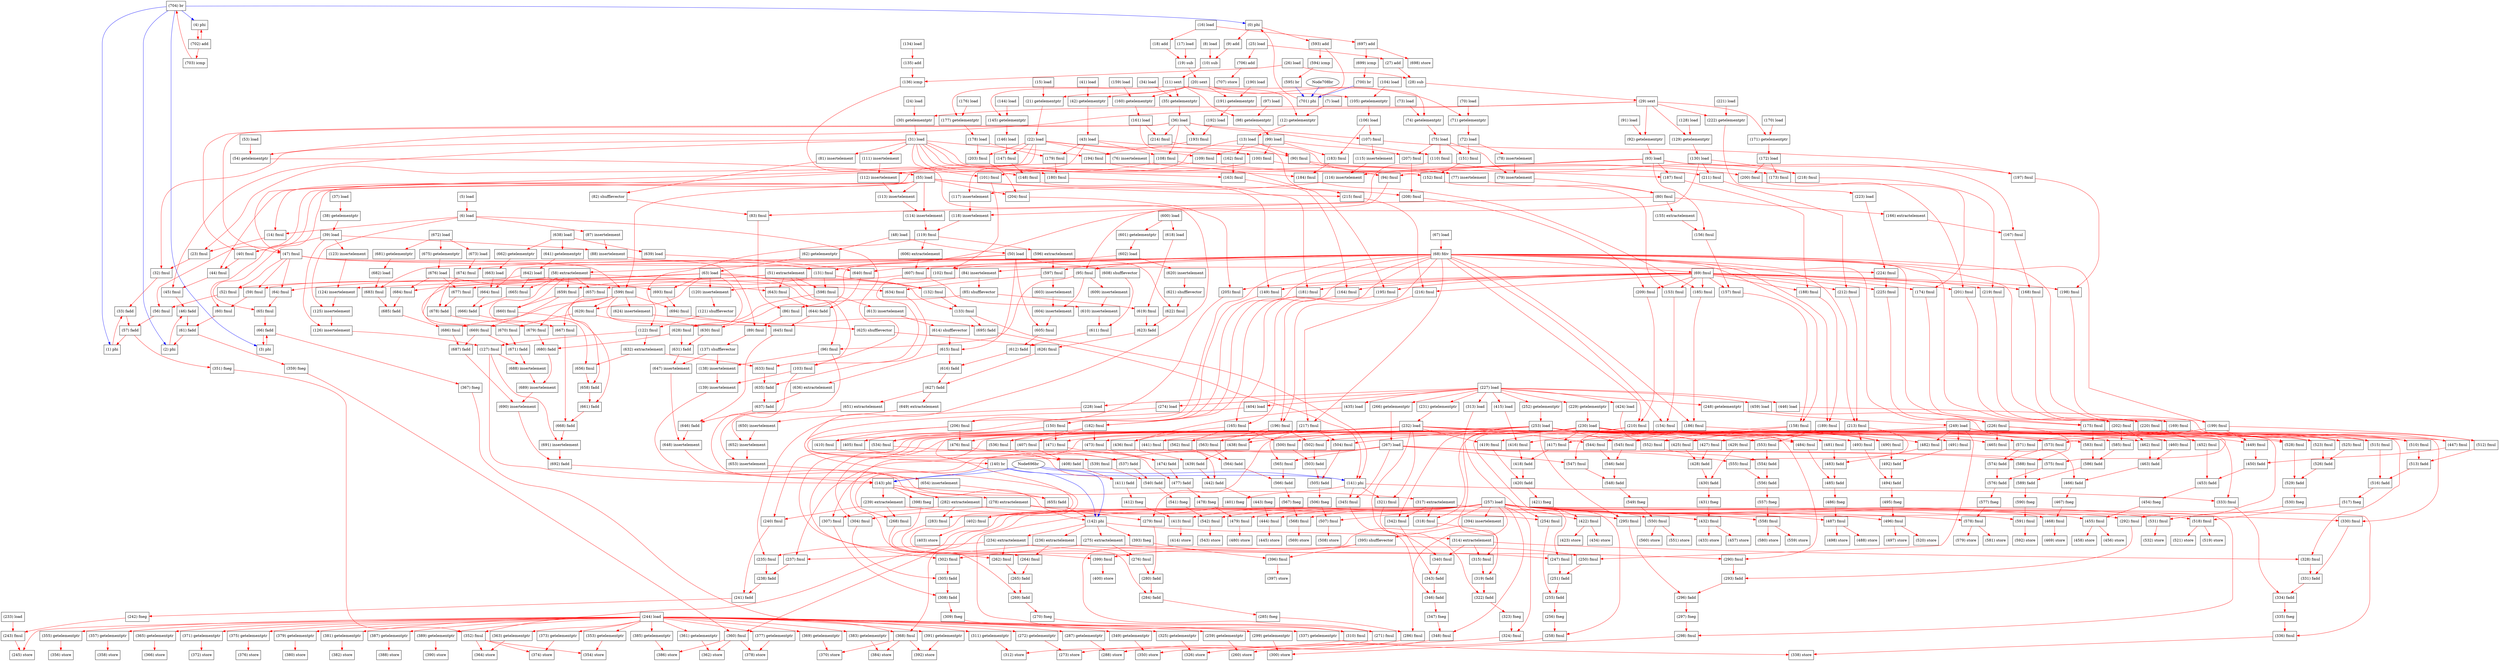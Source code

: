 digraph "DFG for'kernel' function" {
	Node0phi[shape=record, label="(0) phi"];
	Node1phi[shape=record, label="(1) phi"];
	Node2phi[shape=record, label="(2) phi"];
	Node3phi[shape=record, label="(3) phi"];
	Node4phi[shape=record, label="(4) phi"];
	Node5load[shape=record, label="(5) load"];
	Node6load[shape=record, label="(6) load"];
	Node7load[shape=record, label="(7) load"];
	Node8load[shape=record, label="(8) load"];
	Node9add[shape=record, label="(9) add"];
	Node10sub[shape=record, label="(10) sub"];
	Node11sext[shape=record, label="(11) sext"];
	Node12getelementptr[shape=record, label="(12) getelementptr"];
	Node13load[shape=record, label="(13) load"];
	Node14fmul[shape=record, label="(14) fmul"];
	Node15load[shape=record, label="(15) load"];
	Node16load[shape=record, label="(16) load"];
	Node17load[shape=record, label="(17) load"];
	Node18add[shape=record, label="(18) add"];
	Node19sub[shape=record, label="(19) sub"];
	Node20sext[shape=record, label="(20) sext"];
	Node21getelementptr[shape=record, label="(21) getelementptr"];
	Node22load[shape=record, label="(22) load"];
	Node23fmul[shape=record, label="(23) fmul"];
	Node24load[shape=record, label="(24) load"];
	Node25load[shape=record, label="(25) load"];
	Node26load[shape=record, label="(26) load"];
	Node27add[shape=record, label="(27) add"];
	Node28sub[shape=record, label="(28) sub"];
	Node29sext[shape=record, label="(29) sext"];
	Node30getelementptr[shape=record, label="(30) getelementptr"];
	Node31load[shape=record, label="(31) load"];
	Node32fmul[shape=record, label="(32) fmul"];
	Node33fadd[shape=record, label="(33) fadd"];
	Node34load[shape=record, label="(34) load"];
	Node35getelementptr[shape=record, label="(35) getelementptr"];
	Node36load[shape=record, label="(36) load"];
	Node37load[shape=record, label="(37) load"];
	Node38getelementptr[shape=record, label="(38) getelementptr"];
	Node39load[shape=record, label="(39) load"];
	Node40fmul[shape=record, label="(40) fmul"];
	Node41load[shape=record, label="(41) load"];
	Node42getelementptr[shape=record, label="(42) getelementptr"];
	Node43load[shape=record, label="(43) load"];
	Node44fmul[shape=record, label="(44) fmul"];
	Node45fmul[shape=record, label="(45) fmul"];
	Node46fadd[shape=record, label="(46) fadd"];
	Node47fmul[shape=record, label="(47) fmul"];
	Node48load[shape=record, label="(48) load"];
	Node50load[shape=record, label="(50) load"];
	Node51extractelement[shape=record, label="(51) extractelement"];
	Node52fmul[shape=record, label="(52) fmul"];
	Node53load[shape=record, label="(53) load"];
	Node54getelementptr[shape=record, label="(54) getelementptr"];
	Node55load[shape=record, label="(55) load"];
	Node56fmul[shape=record, label="(56) fmul"];
	Node57fadd[shape=record, label="(57) fadd"];
	Node58extractelement[shape=record, label="(58) extractelement"];
	Node59fmul[shape=record, label="(59) fmul"];
	Node60fmul[shape=record, label="(60) fmul"];
	Node61fadd[shape=record, label="(61) fadd"];
	Node62getelementptr[shape=record, label="(62) getelementptr"];
	Node63load[shape=record, label="(63) load"];
	Node64fmul[shape=record, label="(64) fmul"];
	Node65fmul[shape=record, label="(65) fmul"];
	Node66fadd[shape=record, label="(66) fadd"];
	Node67load[shape=record, label="(67) load"];
	Node68fdiv[shape=record, label="(68) fdiv"];
	Node69fmul[shape=record, label="(69) fmul"];
	Node70load[shape=record, label="(70) load"];
	Node71getelementptr[shape=record, label="(71) getelementptr"];
	Node72load[shape=record, label="(72) load"];
	Node73load[shape=record, label="(73) load"];
	Node74getelementptr[shape=record, label="(74) getelementptr"];
	Node75load[shape=record, label="(75) load"];
	Node76insertelement[shape=record, label="(76) insertelement"];
	Node77insertelement[shape=record, label="(77) insertelement"];
	Node78insertelement[shape=record, label="(78) insertelement"];
	Node79insertelement[shape=record, label="(79) insertelement"];
	Node80fmul[shape=record, label="(80) fmul"];
	Node81insertelement[shape=record, label="(81) insertelement"];
	Node82shufflevector[shape=record, label="(82) shufflevector"];
	Node83fmul[shape=record, label="(83) fmul"];
	Node84insertelement[shape=record, label="(84) insertelement"];
	Node85shufflevector[shape=record, label="(85) shufflevector"];
	Node86fmul[shape=record, label="(86) fmul"];
	Node87insertelement[shape=record, label="(87) insertelement"];
	Node88insertelement[shape=record, label="(88) insertelement"];
	Node89fmul[shape=record, label="(89) fmul"];
	Node90fmul[shape=record, label="(90) fmul"];
	Node91load[shape=record, label="(91) load"];
	Node92getelementptr[shape=record, label="(92) getelementptr"];
	Node93load[shape=record, label="(93) load"];
	Node94fmul[shape=record, label="(94) fmul"];
	Node95fmul[shape=record, label="(95) fmul"];
	Node96fmul[shape=record, label="(96) fmul"];
	Node97load[shape=record, label="(97) load"];
	Node98getelementptr[shape=record, label="(98) getelementptr"];
	Node99load[shape=record, label="(99) load"];
	Node100fmul[shape=record, label="(100) fmul"];
	Node101fmul[shape=record, label="(101) fmul"];
	Node102fmul[shape=record, label="(102) fmul"];
	Node103fmul[shape=record, label="(103) fmul"];
	Node104load[shape=record, label="(104) load"];
	Node105getelementptr[shape=record, label="(105) getelementptr"];
	Node106load[shape=record, label="(106) load"];
	Node107fmul[shape=record, label="(107) fmul"];
	Node108fmul[shape=record, label="(108) fmul"];
	Node109fmul[shape=record, label="(109) fmul"];
	Node110fmul[shape=record, label="(110) fmul"];
	Node111insertelement[shape=record, label="(111) insertelement"];
	Node112insertelement[shape=record, label="(112) insertelement"];
	Node113insertelement[shape=record, label="(113) insertelement"];
	Node114insertelement[shape=record, label="(114) insertelement"];
	Node115insertelement[shape=record, label="(115) insertelement"];
	Node116insertelement[shape=record, label="(116) insertelement"];
	Node117insertelement[shape=record, label="(117) insertelement"];
	Node118insertelement[shape=record, label="(118) insertelement"];
	Node119fmul[shape=record, label="(119) fmul"];
	Node120insertelement[shape=record, label="(120) insertelement"];
	Node121shufflevector[shape=record, label="(121) shufflevector"];
	Node122fmul[shape=record, label="(122) fmul"];
	Node123insertelement[shape=record, label="(123) insertelement"];
	Node124insertelement[shape=record, label="(124) insertelement"];
	Node125insertelement[shape=record, label="(125) insertelement"];
	Node126insertelement[shape=record, label="(126) insertelement"];
	Node127fmul[shape=record, label="(127) fmul"];
	Node128load[shape=record, label="(128) load"];
	Node129getelementptr[shape=record, label="(129) getelementptr"];
	Node130load[shape=record, label="(130) load"];
	Node131fmul[shape=record, label="(131) fmul"];
	Node132fmul[shape=record, label="(132) fmul"];
	Node133fmul[shape=record, label="(133) fmul"];
	Node134load[shape=record, label="(134) load"];
	Node135add[shape=record, label="(135) add"];
	Node136icmp[shape=record, label="(136) icmp"];
	Node137shufflevector[shape=record, label="(137) shufflevector"];
	Node138insertelement[shape=record, label="(138) insertelement"];
	Node139insertelement[shape=record, label="(139) insertelement"];
	Node140br[shape=record, label="(140) br"];
	Node141phi[shape=record, label="(141) phi"];
	Node142phi[shape=record, label="(142) phi"];
	Node143phi[shape=record, label="(143) phi"];
	Node144load[shape=record, label="(144) load"];
	Node145getelementptr[shape=record, label="(145) getelementptr"];
	Node146load[shape=record, label="(146) load"];
	Node147fmul[shape=record, label="(147) fmul"];
	Node148fmul[shape=record, label="(148) fmul"];
	Node149fmul[shape=record, label="(149) fmul"];
	Node150fmul[shape=record, label="(150) fmul"];
	Node151fmul[shape=record, label="(151) fmul"];
	Node152fmul[shape=record, label="(152) fmul"];
	Node153fmul[shape=record, label="(153) fmul"];
	Node154fmul[shape=record, label="(154) fmul"];
	Node155extractelement[shape=record, label="(155) extractelement"];
	Node156fmul[shape=record, label="(156) fmul"];
	Node157fmul[shape=record, label="(157) fmul"];
	Node158fmul[shape=record, label="(158) fmul"];
	Node159load[shape=record, label="(159) load"];
	Node160getelementptr[shape=record, label="(160) getelementptr"];
	Node161load[shape=record, label="(161) load"];
	Node162fmul[shape=record, label="(162) fmul"];
	Node163fmul[shape=record, label="(163) fmul"];
	Node164fmul[shape=record, label="(164) fmul"];
	Node165fmul[shape=record, label="(165) fmul"];
	Node166extractelement[shape=record, label="(166) extractelement"];
	Node167fmul[shape=record, label="(167) fmul"];
	Node168fmul[shape=record, label="(168) fmul"];
	Node169fmul[shape=record, label="(169) fmul"];
	Node170load[shape=record, label="(170) load"];
	Node171getelementptr[shape=record, label="(171) getelementptr"];
	Node172load[shape=record, label="(172) load"];
	Node173fmul[shape=record, label="(173) fmul"];
	Node174fmul[shape=record, label="(174) fmul"];
	Node175fmul[shape=record, label="(175) fmul"];
	Node176load[shape=record, label="(176) load"];
	Node177getelementptr[shape=record, label="(177) getelementptr"];
	Node178load[shape=record, label="(178) load"];
	Node179fmul[shape=record, label="(179) fmul"];
	Node180fmul[shape=record, label="(180) fmul"];
	Node181fmul[shape=record, label="(181) fmul"];
	Node182fmul[shape=record, label="(182) fmul"];
	Node183fmul[shape=record, label="(183) fmul"];
	Node184fmul[shape=record, label="(184) fmul"];
	Node185fmul[shape=record, label="(185) fmul"];
	Node186fmul[shape=record, label="(186) fmul"];
	Node187fmul[shape=record, label="(187) fmul"];
	Node188fmul[shape=record, label="(188) fmul"];
	Node189fmul[shape=record, label="(189) fmul"];
	Node190load[shape=record, label="(190) load"];
	Node191getelementptr[shape=record, label="(191) getelementptr"];
	Node192load[shape=record, label="(192) load"];
	Node193fmul[shape=record, label="(193) fmul"];
	Node194fmul[shape=record, label="(194) fmul"];
	Node195fmul[shape=record, label="(195) fmul"];
	Node196fmul[shape=record, label="(196) fmul"];
	Node197fmul[shape=record, label="(197) fmul"];
	Node198fmul[shape=record, label="(198) fmul"];
	Node199fmul[shape=record, label="(199) fmul"];
	Node200fmul[shape=record, label="(200) fmul"];
	Node201fmul[shape=record, label="(201) fmul"];
	Node202fmul[shape=record, label="(202) fmul"];
	Node203fmul[shape=record, label="(203) fmul"];
	Node204fmul[shape=record, label="(204) fmul"];
	Node205fmul[shape=record, label="(205) fmul"];
	Node206fmul[shape=record, label="(206) fmul"];
	Node207fmul[shape=record, label="(207) fmul"];
	Node208fmul[shape=record, label="(208) fmul"];
	Node209fmul[shape=record, label="(209) fmul"];
	Node210fmul[shape=record, label="(210) fmul"];
	Node211fmul[shape=record, label="(211) fmul"];
	Node212fmul[shape=record, label="(212) fmul"];
	Node213fmul[shape=record, label="(213) fmul"];
	Node214fmul[shape=record, label="(214) fmul"];
	Node215fmul[shape=record, label="(215) fmul"];
	Node216fmul[shape=record, label="(216) fmul"];
	Node217fmul[shape=record, label="(217) fmul"];
	Node218fmul[shape=record, label="(218) fmul"];
	Node219fmul[shape=record, label="(219) fmul"];
	Node220fmul[shape=record, label="(220) fmul"];
	Node221load[shape=record, label="(221) load"];
	Node222getelementptr[shape=record, label="(222) getelementptr"];
	Node223load[shape=record, label="(223) load"];
	Node224fmul[shape=record, label="(224) fmul"];
	Node225fmul[shape=record, label="(225) fmul"];
	Node226fmul[shape=record, label="(226) fmul"];
	Node227load[shape=record, label="(227) load"];
	Node228load[shape=record, label="(228) load"];
	Node229getelementptr[shape=record, label="(229) getelementptr"];
	Node230load[shape=record, label="(230) load"];
	Node231getelementptr[shape=record, label="(231) getelementptr"];
	Node232load[shape=record, label="(232) load"];
	Node233load[shape=record, label="(233) load"];
	Node234extractelement[shape=record, label="(234) extractelement"];
	Node235fmul[shape=record, label="(235) fmul"];
	Node236extractelement[shape=record, label="(236) extractelement"];
	Node237fmul[shape=record, label="(237) fmul"];
	Node238fadd[shape=record, label="(238) fadd"];
	Node239extractelement[shape=record, label="(239) extractelement"];
	Node240fmul[shape=record, label="(240) fmul"];
	Node241fadd[shape=record, label="(241) fadd"];
	Node242fneg[shape=record, label="(242) fneg"];
	Node243fmul[shape=record, label="(243) fmul"];
	Node244load[shape=record, label="(244) load"];
	Node245store[shape=record, label="(245) store"];
	Node247fmul[shape=record, label="(247) fmul"];
	Node248getelementptr[shape=record, label="(248) getelementptr"];
	Node249load[shape=record, label="(249) load"];
	Node250fmul[shape=record, label="(250) fmul"];
	Node251fadd[shape=record, label="(251) fadd"];
	Node252getelementptr[shape=record, label="(252) getelementptr"];
	Node253load[shape=record, label="(253) load"];
	Node254fmul[shape=record, label="(254) fmul"];
	Node255fadd[shape=record, label="(255) fadd"];
	Node256fneg[shape=record, label="(256) fneg"];
	Node257load[shape=record, label="(257) load"];
	Node258fmul[shape=record, label="(258) fmul"];
	Node259getelementptr[shape=record, label="(259) getelementptr"];
	Node260store[shape=record, label="(260) store"];
	Node262fmul[shape=record, label="(262) fmul"];
	Node264fmul[shape=record, label="(264) fmul"];
	Node265fadd[shape=record, label="(265) fadd"];
	Node266getelementptr[shape=record, label="(266) getelementptr"];
	Node267load[shape=record, label="(267) load"];
	Node268fmul[shape=record, label="(268) fmul"];
	Node269fadd[shape=record, label="(269) fadd"];
	Node270fneg[shape=record, label="(270) fneg"];
	Node271fmul[shape=record, label="(271) fmul"];
	Node272getelementptr[shape=record, label="(272) getelementptr"];
	Node273store[shape=record, label="(273) store"];
	Node274load[shape=record, label="(274) load"];
	Node275extractelement[shape=record, label="(275) extractelement"];
	Node276fmul[shape=record, label="(276) fmul"];
	Node278extractelement[shape=record, label="(278) extractelement"];
	Node279fmul[shape=record, label="(279) fmul"];
	Node280fadd[shape=record, label="(280) fadd"];
	Node282extractelement[shape=record, label="(282) extractelement"];
	Node283fmul[shape=record, label="(283) fmul"];
	Node284fadd[shape=record, label="(284) fadd"];
	Node285fneg[shape=record, label="(285) fneg"];
	Node286fmul[shape=record, label="(286) fmul"];
	Node287getelementptr[shape=record, label="(287) getelementptr"];
	Node288store[shape=record, label="(288) store"];
	Node290fmul[shape=record, label="(290) fmul"];
	Node292fmul[shape=record, label="(292) fmul"];
	Node293fadd[shape=record, label="(293) fadd"];
	Node295fmul[shape=record, label="(295) fmul"];
	Node296fadd[shape=record, label="(296) fadd"];
	Node297fneg[shape=record, label="(297) fneg"];
	Node298fmul[shape=record, label="(298) fmul"];
	Node299getelementptr[shape=record, label="(299) getelementptr"];
	Node300store[shape=record, label="(300) store"];
	Node302fmul[shape=record, label="(302) fmul"];
	Node304fmul[shape=record, label="(304) fmul"];
	Node305fadd[shape=record, label="(305) fadd"];
	Node307fmul[shape=record, label="(307) fmul"];
	Node308fadd[shape=record, label="(308) fadd"];
	Node309fneg[shape=record, label="(309) fneg"];
	Node310fmul[shape=record, label="(310) fmul"];
	Node311getelementptr[shape=record, label="(311) getelementptr"];
	Node312store[shape=record, label="(312) store"];
	Node313load[shape=record, label="(313) load"];
	Node314extractelement[shape=record, label="(314) extractelement"];
	Node315fmul[shape=record, label="(315) fmul"];
	Node317extractelement[shape=record, label="(317) extractelement"];
	Node318fmul[shape=record, label="(318) fmul"];
	Node319fadd[shape=record, label="(319) fadd"];
	Node321fmul[shape=record, label="(321) fmul"];
	Node322fadd[shape=record, label="(322) fadd"];
	Node323fneg[shape=record, label="(323) fneg"];
	Node324fmul[shape=record, label="(324) fmul"];
	Node325getelementptr[shape=record, label="(325) getelementptr"];
	Node326store[shape=record, label="(326) store"];
	Node328fmul[shape=record, label="(328) fmul"];
	Node330fmul[shape=record, label="(330) fmul"];
	Node331fadd[shape=record, label="(331) fadd"];
	Node333fmul[shape=record, label="(333) fmul"];
	Node334fadd[shape=record, label="(334) fadd"];
	Node335fneg[shape=record, label="(335) fneg"];
	Node336fmul[shape=record, label="(336) fmul"];
	Node337getelementptr[shape=record, label="(337) getelementptr"];
	Node338store[shape=record, label="(338) store"];
	Node340fmul[shape=record, label="(340) fmul"];
	Node342fmul[shape=record, label="(342) fmul"];
	Node343fadd[shape=record, label="(343) fadd"];
	Node345fmul[shape=record, label="(345) fmul"];
	Node346fadd[shape=record, label="(346) fadd"];
	Node347fneg[shape=record, label="(347) fneg"];
	Node348fmul[shape=record, label="(348) fmul"];
	Node349getelementptr[shape=record, label="(349) getelementptr"];
	Node350store[shape=record, label="(350) store"];
	Node351fneg[shape=record, label="(351) fneg"];
	Node352fmul[shape=record, label="(352) fmul"];
	Node353getelementptr[shape=record, label="(353) getelementptr"];
	Node354store[shape=record, label="(354) store"];
	Node355getelementptr[shape=record, label="(355) getelementptr"];
	Node356store[shape=record, label="(356) store"];
	Node357getelementptr[shape=record, label="(357) getelementptr"];
	Node358store[shape=record, label="(358) store"];
	Node359fneg[shape=record, label="(359) fneg"];
	Node360fmul[shape=record, label="(360) fmul"];
	Node361getelementptr[shape=record, label="(361) getelementptr"];
	Node362store[shape=record, label="(362) store"];
	Node363getelementptr[shape=record, label="(363) getelementptr"];
	Node364store[shape=record, label="(364) store"];
	Node365getelementptr[shape=record, label="(365) getelementptr"];
	Node366store[shape=record, label="(366) store"];
	Node367fneg[shape=record, label="(367) fneg"];
	Node368fmul[shape=record, label="(368) fmul"];
	Node369getelementptr[shape=record, label="(369) getelementptr"];
	Node370store[shape=record, label="(370) store"];
	Node371getelementptr[shape=record, label="(371) getelementptr"];
	Node372store[shape=record, label="(372) store"];
	Node373getelementptr[shape=record, label="(373) getelementptr"];
	Node374store[shape=record, label="(374) store"];
	Node375getelementptr[shape=record, label="(375) getelementptr"];
	Node376store[shape=record, label="(376) store"];
	Node377getelementptr[shape=record, label="(377) getelementptr"];
	Node378store[shape=record, label="(378) store"];
	Node379getelementptr[shape=record, label="(379) getelementptr"];
	Node380store[shape=record, label="(380) store"];
	Node381getelementptr[shape=record, label="(381) getelementptr"];
	Node382store[shape=record, label="(382) store"];
	Node383getelementptr[shape=record, label="(383) getelementptr"];
	Node384store[shape=record, label="(384) store"];
	Node385getelementptr[shape=record, label="(385) getelementptr"];
	Node386store[shape=record, label="(386) store"];
	Node387getelementptr[shape=record, label="(387) getelementptr"];
	Node388store[shape=record, label="(388) store"];
	Node389getelementptr[shape=record, label="(389) getelementptr"];
	Node390store[shape=record, label="(390) store"];
	Node391getelementptr[shape=record, label="(391) getelementptr"];
	Node392store[shape=record, label="(392) store"];
	Node393fneg[shape=record, label="(393) fneg"];
	Node394insertelement[shape=record, label="(394) insertelement"];
	Node395shufflevector[shape=record, label="(395) shufflevector"];
	Node396fmul[shape=record, label="(396) fmul"];
	Node397store[shape=record, label="(397) store"];
	Node398fneg[shape=record, label="(398) fneg"];
	Node399fmul[shape=record, label="(399) fmul"];
	Node400store[shape=record, label="(400) store"];
	Node401fneg[shape=record, label="(401) fneg"];
	Node402fmul[shape=record, label="(402) fmul"];
	Node403store[shape=record, label="(403) store"];
	Node404load[shape=record, label="(404) load"];
	Node405fmul[shape=record, label="(405) fmul"];
	Node407fmul[shape=record, label="(407) fmul"];
	Node408fadd[shape=record, label="(408) fadd"];
	Node410fmul[shape=record, label="(410) fmul"];
	Node411fadd[shape=record, label="(411) fadd"];
	Node412fneg[shape=record, label="(412) fneg"];
	Node413fmul[shape=record, label="(413) fmul"];
	Node414store[shape=record, label="(414) store"];
	Node415load[shape=record, label="(415) load"];
	Node416fmul[shape=record, label="(416) fmul"];
	Node417fmul[shape=record, label="(417) fmul"];
	Node418fadd[shape=record, label="(418) fadd"];
	Node419fmul[shape=record, label="(419) fmul"];
	Node420fadd[shape=record, label="(420) fadd"];
	Node421fneg[shape=record, label="(421) fneg"];
	Node422fmul[shape=record, label="(422) fmul"];
	Node423store[shape=record, label="(423) store"];
	Node424load[shape=record, label="(424) load"];
	Node425fmul[shape=record, label="(425) fmul"];
	Node427fmul[shape=record, label="(427) fmul"];
	Node428fadd[shape=record, label="(428) fadd"];
	Node429fmul[shape=record, label="(429) fmul"];
	Node430fadd[shape=record, label="(430) fadd"];
	Node431fneg[shape=record, label="(431) fneg"];
	Node432fmul[shape=record, label="(432) fmul"];
	Node433store[shape=record, label="(433) store"];
	Node434store[shape=record, label="(434) store"];
	Node435load[shape=record, label="(435) load"];
	Node436fmul[shape=record, label="(436) fmul"];
	Node438fmul[shape=record, label="(438) fmul"];
	Node439fadd[shape=record, label="(439) fadd"];
	Node441fmul[shape=record, label="(441) fmul"];
	Node442fadd[shape=record, label="(442) fadd"];
	Node443fneg[shape=record, label="(443) fneg"];
	Node444fmul[shape=record, label="(444) fmul"];
	Node445store[shape=record, label="(445) store"];
	Node446load[shape=record, label="(446) load"];
	Node447fmul[shape=record, label="(447) fmul"];
	Node449fmul[shape=record, label="(449) fmul"];
	Node450fadd[shape=record, label="(450) fadd"];
	Node452fmul[shape=record, label="(452) fmul"];
	Node453fadd[shape=record, label="(453) fadd"];
	Node454fneg[shape=record, label="(454) fneg"];
	Node455fmul[shape=record, label="(455) fmul"];
	Node456store[shape=record, label="(456) store"];
	Node457store[shape=record, label="(457) store"];
	Node458store[shape=record, label="(458) store"];
	Node459load[shape=record, label="(459) load"];
	Node460fmul[shape=record, label="(460) fmul"];
	Node462fmul[shape=record, label="(462) fmul"];
	Node463fadd[shape=record, label="(463) fadd"];
	Node465fmul[shape=record, label="(465) fmul"];
	Node466fadd[shape=record, label="(466) fadd"];
	Node467fneg[shape=record, label="(467) fneg"];
	Node468fmul[shape=record, label="(468) fmul"];
	Node469store[shape=record, label="(469) store"];
	Node471fmul[shape=record, label="(471) fmul"];
	Node473fmul[shape=record, label="(473) fmul"];
	Node474fadd[shape=record, label="(474) fadd"];
	Node476fmul[shape=record, label="(476) fmul"];
	Node477fadd[shape=record, label="(477) fadd"];
	Node478fneg[shape=record, label="(478) fneg"];
	Node479fmul[shape=record, label="(479) fmul"];
	Node480store[shape=record, label="(480) store"];
	Node481fmul[shape=record, label="(481) fmul"];
	Node482fmul[shape=record, label="(482) fmul"];
	Node483fadd[shape=record, label="(483) fadd"];
	Node484fmul[shape=record, label="(484) fmul"];
	Node485fadd[shape=record, label="(485) fadd"];
	Node486fneg[shape=record, label="(486) fneg"];
	Node487fmul[shape=record, label="(487) fmul"];
	Node488store[shape=record, label="(488) store"];
	Node490fmul[shape=record, label="(490) fmul"];
	Node491fmul[shape=record, label="(491) fmul"];
	Node492fadd[shape=record, label="(492) fadd"];
	Node493fmul[shape=record, label="(493) fmul"];
	Node494fadd[shape=record, label="(494) fadd"];
	Node495fneg[shape=record, label="(495) fneg"];
	Node496fmul[shape=record, label="(496) fmul"];
	Node497store[shape=record, label="(497) store"];
	Node498store[shape=record, label="(498) store"];
	Node500fmul[shape=record, label="(500) fmul"];
	Node502fmul[shape=record, label="(502) fmul"];
	Node503fadd[shape=record, label="(503) fadd"];
	Node504fmul[shape=record, label="(504) fmul"];
	Node505fadd[shape=record, label="(505) fadd"];
	Node506fneg[shape=record, label="(506) fneg"];
	Node507fmul[shape=record, label="(507) fmul"];
	Node508store[shape=record, label="(508) store"];
	Node510fmul[shape=record, label="(510) fmul"];
	Node512fmul[shape=record, label="(512) fmul"];
	Node513fadd[shape=record, label="(513) fadd"];
	Node515fmul[shape=record, label="(515) fmul"];
	Node516fadd[shape=record, label="(516) fadd"];
	Node517fneg[shape=record, label="(517) fneg"];
	Node518fmul[shape=record, label="(518) fmul"];
	Node519store[shape=record, label="(519) store"];
	Node520store[shape=record, label="(520) store"];
	Node521store[shape=record, label="(521) store"];
	Node523fmul[shape=record, label="(523) fmul"];
	Node525fmul[shape=record, label="(525) fmul"];
	Node526fadd[shape=record, label="(526) fadd"];
	Node528fmul[shape=record, label="(528) fmul"];
	Node529fadd[shape=record, label="(529) fadd"];
	Node530fneg[shape=record, label="(530) fneg"];
	Node531fmul[shape=record, label="(531) fmul"];
	Node532store[shape=record, label="(532) store"];
	Node534fmul[shape=record, label="(534) fmul"];
	Node536fmul[shape=record, label="(536) fmul"];
	Node537fadd[shape=record, label="(537) fadd"];
	Node539fmul[shape=record, label="(539) fmul"];
	Node540fadd[shape=record, label="(540) fadd"];
	Node541fneg[shape=record, label="(541) fneg"];
	Node542fmul[shape=record, label="(542) fmul"];
	Node543store[shape=record, label="(543) store"];
	Node544fmul[shape=record, label="(544) fmul"];
	Node545fmul[shape=record, label="(545) fmul"];
	Node546fadd[shape=record, label="(546) fadd"];
	Node547fmul[shape=record, label="(547) fmul"];
	Node548fadd[shape=record, label="(548) fadd"];
	Node549fneg[shape=record, label="(549) fneg"];
	Node550fmul[shape=record, label="(550) fmul"];
	Node551store[shape=record, label="(551) store"];
	Node552fmul[shape=record, label="(552) fmul"];
	Node553fmul[shape=record, label="(553) fmul"];
	Node554fadd[shape=record, label="(554) fadd"];
	Node555fmul[shape=record, label="(555) fmul"];
	Node556fadd[shape=record, label="(556) fadd"];
	Node557fneg[shape=record, label="(557) fneg"];
	Node558fmul[shape=record, label="(558) fmul"];
	Node559store[shape=record, label="(559) store"];
	Node560store[shape=record, label="(560) store"];
	Node562fmul[shape=record, label="(562) fmul"];
	Node563fmul[shape=record, label="(563) fmul"];
	Node564fadd[shape=record, label="(564) fadd"];
	Node565fmul[shape=record, label="(565) fmul"];
	Node566fadd[shape=record, label="(566) fadd"];
	Node567fneg[shape=record, label="(567) fneg"];
	Node568fmul[shape=record, label="(568) fmul"];
	Node569store[shape=record, label="(569) store"];
	Node571fmul[shape=record, label="(571) fmul"];
	Node573fmul[shape=record, label="(573) fmul"];
	Node574fadd[shape=record, label="(574) fadd"];
	Node575fmul[shape=record, label="(575) fmul"];
	Node576fadd[shape=record, label="(576) fadd"];
	Node577fneg[shape=record, label="(577) fneg"];
	Node578fmul[shape=record, label="(578) fmul"];
	Node579store[shape=record, label="(579) store"];
	Node580store[shape=record, label="(580) store"];
	Node581store[shape=record, label="(581) store"];
	Node583fmul[shape=record, label="(583) fmul"];
	Node585fmul[shape=record, label="(585) fmul"];
	Node586fadd[shape=record, label="(586) fadd"];
	Node588fmul[shape=record, label="(588) fmul"];
	Node589fadd[shape=record, label="(589) fadd"];
	Node590fneg[shape=record, label="(590) fneg"];
	Node591fmul[shape=record, label="(591) fmul"];
	Node592store[shape=record, label="(592) store"];
	Node593add[shape=record, label="(593) add"];
	Node594icmp[shape=record, label="(594) icmp"];
	Node595br[shape=record, label="(595) br"];
	Node596extractelement[shape=record, label="(596) extractelement"];
	Node597fmul[shape=record, label="(597) fmul"];
	Node598fmul[shape=record, label="(598) fmul"];
	Node599fmul[shape=record, label="(599) fmul"];
	Node600load[shape=record, label="(600) load"];
	Node601getelementptr[shape=record, label="(601) getelementptr"];
	Node602load[shape=record, label="(602) load"];
	Node603insertelement[shape=record, label="(603) insertelement"];
	Node604insertelement[shape=record, label="(604) insertelement"];
	Node605fmul[shape=record, label="(605) fmul"];
	Node606extractelement[shape=record, label="(606) extractelement"];
	Node607fmul[shape=record, label="(607) fmul"];
	Node608shufflevector[shape=record, label="(608) shufflevector"];
	Node609insertelement[shape=record, label="(609) insertelement"];
	Node610insertelement[shape=record, label="(610) insertelement"];
	Node611fmul[shape=record, label="(611) fmul"];
	Node612fadd[shape=record, label="(612) fadd"];
	Node613insertelement[shape=record, label="(613) insertelement"];
	Node614shufflevector[shape=record, label="(614) shufflevector"];
	Node615fmul[shape=record, label="(615) fmul"];
	Node616fadd[shape=record, label="(616) fadd"];
	Node618load[shape=record, label="(618) load"];
	Node619fmul[shape=record, label="(619) fmul"];
	Node620insertelement[shape=record, label="(620) insertelement"];
	Node621shufflevector[shape=record, label="(621) shufflevector"];
	Node622fmul[shape=record, label="(622) fmul"];
	Node623fadd[shape=record, label="(623) fadd"];
	Node624insertelement[shape=record, label="(624) insertelement"];
	Node625shufflevector[shape=record, label="(625) shufflevector"];
	Node626fmul[shape=record, label="(626) fmul"];
	Node627fadd[shape=record, label="(627) fadd"];
	Node628fmul[shape=record, label="(628) fmul"];
	Node629fmul[shape=record, label="(629) fmul"];
	Node630fmul[shape=record, label="(630) fmul"];
	Node631fadd[shape=record, label="(631) fadd"];
	Node632extractelement[shape=record, label="(632) extractelement"];
	Node633fmul[shape=record, label="(633) fmul"];
	Node634fmul[shape=record, label="(634) fmul"];
	Node635fadd[shape=record, label="(635) fadd"];
	Node636extractelement[shape=record, label="(636) extractelement"];
	Node637fadd[shape=record, label="(637) fadd"];
	Node638load[shape=record, label="(638) load"];
	Node639load[shape=record, label="(639) load"];
	Node640fmul[shape=record, label="(640) fmul"];
	Node641getelementptr[shape=record, label="(641) getelementptr"];
	Node642load[shape=record, label="(642) load"];
	Node643fmul[shape=record, label="(643) fmul"];
	Node644fadd[shape=record, label="(644) fadd"];
	Node645fmul[shape=record, label="(645) fmul"];
	Node646fadd[shape=record, label="(646) fadd"];
	Node647insertelement[shape=record, label="(647) insertelement"];
	Node648insertelement[shape=record, label="(648) insertelement"];
	Node649extractelement[shape=record, label="(649) extractelement"];
	Node650insertelement[shape=record, label="(650) insertelement"];
	Node651extractelement[shape=record, label="(651) extractelement"];
	Node652insertelement[shape=record, label="(652) insertelement"];
	Node653insertelement[shape=record, label="(653) insertelement"];
	Node654insertelement[shape=record, label="(654) insertelement"];
	Node655fadd[shape=record, label="(655) fadd"];
	Node656fmul[shape=record, label="(656) fmul"];
	Node657fmul[shape=record, label="(657) fmul"];
	Node658fadd[shape=record, label="(658) fadd"];
	Node659fmul[shape=record, label="(659) fmul"];
	Node660fmul[shape=record, label="(660) fmul"];
	Node661fadd[shape=record, label="(661) fadd"];
	Node662getelementptr[shape=record, label="(662) getelementptr"];
	Node663load[shape=record, label="(663) load"];
	Node664fmul[shape=record, label="(664) fmul"];
	Node665fmul[shape=record, label="(665) fmul"];
	Node666fadd[shape=record, label="(666) fadd"];
	Node667fmul[shape=record, label="(667) fmul"];
	Node668fadd[shape=record, label="(668) fadd"];
	Node669fmul[shape=record, label="(669) fmul"];
	Node670fmul[shape=record, label="(670) fmul"];
	Node671fadd[shape=record, label="(671) fadd"];
	Node672load[shape=record, label="(672) load"];
	Node673load[shape=record, label="(673) load"];
	Node674fmul[shape=record, label="(674) fmul"];
	Node675getelementptr[shape=record, label="(675) getelementptr"];
	Node676load[shape=record, label="(676) load"];
	Node677fmul[shape=record, label="(677) fmul"];
	Node678fadd[shape=record, label="(678) fadd"];
	Node679fmul[shape=record, label="(679) fmul"];
	Node680fadd[shape=record, label="(680) fadd"];
	Node681getelementptr[shape=record, label="(681) getelementptr"];
	Node682load[shape=record, label="(682) load"];
	Node683fmul[shape=record, label="(683) fmul"];
	Node684fmul[shape=record, label="(684) fmul"];
	Node685fadd[shape=record, label="(685) fadd"];
	Node686fmul[shape=record, label="(686) fmul"];
	Node687fadd[shape=record, label="(687) fadd"];
	Node688insertelement[shape=record, label="(688) insertelement"];
	Node689insertelement[shape=record, label="(689) insertelement"];
	Node690insertelement[shape=record, label="(690) insertelement"];
	Node691insertelement[shape=record, label="(691) insertelement"];
	Node692fadd[shape=record, label="(692) fadd"];
	Node693fmul[shape=record, label="(693) fmul"];
	Node694fmul[shape=record, label="(694) fmul"];
	Node695fadd[shape=record, label="(695) fadd"];
	Node697add[shape=record, label="(697) add"];
	Node698store[shape=record, label="(698) store"];
	Node699icmp[shape=record, label="(699) icmp"];
	Node700br[shape=record, label="(700) br"];
	Node701phi[shape=record, label="(701) phi"];
	Node702add[shape=record, label="(702) add"];
	Node703icmp[shape=record, label="(703) icmp"];
	Node704br[shape=record, label="(704) br"];
	Node706add[shape=record, label="(706) add"];
	Node707store[shape=record, label="(707) store"];
edge [color=blue]
	Node140br -> Node141phi
	Node140br -> Node142phi
	Node140br -> Node143phi
	Node696br -> Node141phi
	Node696br -> Node142phi
	Node696br -> Node143phi
	Node595br -> Node701phi
	Node700br -> Node701phi
	Node708br -> Node701phi
	Node704br -> Node0phi
	Node704br -> Node1phi
	Node704br -> Node2phi
	Node704br -> Node3phi
	Node704br -> Node4phi
edge [color=red]
	Node701phi -> Node0phi
	Node57fadd -> Node1phi
	Node61fadd -> Node2phi
	Node66fadd -> Node3phi
	Node702add -> Node4phi
	Node5load -> Node6load
	Node0phi -> Node9add
	Node9add -> Node10sub
	Node8load -> Node10sub
	Node10sub -> Node11sext
	Node7load -> Node12getelementptr
	Node11sext -> Node12getelementptr
	Node12getelementptr -> Node13load
	Node6load -> Node14fmul
	Node13load -> Node14fmul
	Node16load -> Node18add
	Node18add -> Node19sub
	Node17load -> Node19sub
	Node19sub -> Node20sext
	Node15load -> Node21getelementptr
	Node20sext -> Node21getelementptr
	Node21getelementptr -> Node22load
	Node14fmul -> Node23fmul
	Node22load -> Node23fmul
	Node25load -> Node27add
	Node27add -> Node28sub
	Node26load -> Node28sub
	Node28sub -> Node29sext
	Node24load -> Node30getelementptr
	Node29sext -> Node30getelementptr
	Node30getelementptr -> Node31load
	Node23fmul -> Node32fmul
	Node31load -> Node32fmul
	Node1phi -> Node33fadd
	Node32fmul -> Node33fadd
	Node34load -> Node35getelementptr
	Node11sext -> Node35getelementptr
	Node35getelementptr -> Node36load
	Node37load -> Node38getelementptr
	Node38getelementptr -> Node39load
	Node36load -> Node40fmul
	Node39load -> Node40fmul
	Node41load -> Node42getelementptr
	Node20sext -> Node42getelementptr
	Node42getelementptr -> Node43load
	Node40fmul -> Node44fmul
	Node43load -> Node44fmul
	Node31load -> Node45fmul
	Node44fmul -> Node45fmul
	Node2phi -> Node46fadd
	Node45fmul -> Node46fadd
	Node22load -> Node47fmul
	Node36load -> Node47fmul
	Node50load -> Node51extractelement
	Node47fmul -> Node52fmul
	Node51extractelement -> Node52fmul
	Node53load -> Node54getelementptr
	Node29sext -> Node54getelementptr
	Node54getelementptr -> Node55load
	Node52fmul -> Node56fmul
	Node55load -> Node56fmul
	Node33fadd -> Node57fadd
	Node56fmul -> Node57fadd
	Node50load -> Node58extractelement
	Node47fmul -> Node59fmul
	Node58extractelement -> Node59fmul
	Node55load -> Node60fmul
	Node59fmul -> Node60fmul
	Node46fadd -> Node61fadd
	Node60fmul -> Node61fadd
	Node48load -> Node62getelementptr
	Node62getelementptr -> Node63load
	Node47fmul -> Node64fmul
	Node63load -> Node64fmul
	Node55load -> Node65fmul
	Node64fmul -> Node65fmul
	Node3phi -> Node66fadd
	Node65fmul -> Node66fadd
	Node67load -> Node68fdiv
	Node68fdiv -> Node69fmul
	Node70load -> Node71getelementptr
	Node11sext -> Node71getelementptr
	Node71getelementptr -> Node72load
	Node73load -> Node74getelementptr
	Node20sext -> Node74getelementptr
	Node74getelementptr -> Node75load
	Node22load -> Node76insertelement
	Node76insertelement -> Node77insertelement
	Node13load -> Node77insertelement
	Node72load -> Node78insertelement
	Node78insertelement -> Node79insertelement
	Node75load -> Node79insertelement
	Node77insertelement -> Node80fmul
	Node79insertelement -> Node80fmul
	Node31load -> Node81insertelement
	Node81insertelement -> Node82shufflevector
	Node82shufflevector -> Node83fmul
	Node80fmul -> Node83fmul
	Node68fdiv -> Node84insertelement
	Node84insertelement -> Node85shufflevector
	Node85shufflevector -> Node86fmul
	Node83fmul -> Node86fmul
	Node6load -> Node87insertelement
	Node87insertelement -> Node88insertelement
	Node39load -> Node88insertelement
	Node88insertelement -> Node89fmul
	Node86fmul -> Node89fmul
	Node13load -> Node90fmul
	Node22load -> Node90fmul
	Node91load -> Node92getelementptr
	Node29sext -> Node92getelementptr
	Node92getelementptr -> Node93load
	Node90fmul -> Node94fmul
	Node93load -> Node94fmul
	Node68fdiv -> Node95fmul
	Node94fmul -> Node95fmul
	Node63load -> Node96fmul
	Node95fmul -> Node96fmul
	Node97load -> Node98getelementptr
	Node11sext -> Node98getelementptr
	Node98getelementptr -> Node99load
	Node43load -> Node100fmul
	Node99load -> Node100fmul
	Node31load -> Node101fmul
	Node100fmul -> Node101fmul
	Node68fdiv -> Node102fmul
	Node101fmul -> Node102fmul
	Node6load -> Node103fmul
	Node102fmul -> Node103fmul
	Node104load -> Node105getelementptr
	Node20sext -> Node105getelementptr
	Node105getelementptr -> Node106load
	Node36load -> Node107fmul
	Node106load -> Node107fmul
	Node36load -> Node108fmul
	Node43load -> Node108fmul
	Node22load -> Node109fmul
	Node99load -> Node109fmul
	Node36load -> Node110fmul
	Node75load -> Node110fmul
	Node31load -> Node111insertelement
	Node111insertelement -> Node112insertelement
	Node108fmul -> Node112insertelement
	Node112insertelement -> Node113insertelement
	Node55load -> Node113insertelement
	Node113insertelement -> Node114insertelement
	Node55load -> Node114insertelement
	Node107fmul -> Node115insertelement
	Node115insertelement -> Node116insertelement
	Node93load -> Node116insertelement
	Node116insertelement -> Node117insertelement
	Node109fmul -> Node117insertelement
	Node117insertelement -> Node118insertelement
	Node110fmul -> Node118insertelement
	Node114insertelement -> Node119fmul
	Node118insertelement -> Node119fmul
	Node84insertelement -> Node120insertelement
	Node63load -> Node120insertelement
	Node120insertelement -> Node121shufflevector
	Node121shufflevector -> Node122fmul
	Node119fmul -> Node122fmul
	Node39load -> Node123insertelement
	Node123insertelement -> Node124insertelement
	Node63load -> Node124insertelement
	Node124insertelement -> Node125insertelement
	Node6load -> Node125insertelement
	Node125insertelement -> Node126insertelement
	Node39load -> Node126insertelement
	Node126insertelement -> Node127fmul
	Node122fmul -> Node127fmul
	Node128load -> Node129getelementptr
	Node29sext -> Node129getelementptr
	Node129getelementptr -> Node130load
	Node47fmul -> Node131fmul
	Node130load -> Node131fmul
	Node63load -> Node132fmul
	Node131fmul -> Node132fmul
	Node63load -> Node133fmul
	Node132fmul -> Node133fmul
	Node134load -> Node135add
	Node26load -> Node136icmp
	Node135add -> Node136icmp
	Node89fmul -> Node137shufflevector
	Node137shufflevector -> Node138insertelement
	Node96fmul -> Node138insertelement
	Node138insertelement -> Node139insertelement
	Node103fmul -> Node139insertelement
	Node136icmp -> Node140br
	Node695fadd -> Node141phi
	Node133fmul -> Node141phi
	Node655fadd -> Node142phi
	Node139insertelement -> Node142phi
	Node692fadd -> Node143phi
	Node127fmul -> Node143phi
	Node144load -> Node145getelementptr
	Node11sext -> Node145getelementptr
	Node145getelementptr -> Node146load
	Node22load -> Node147fmul
	Node146load -> Node147fmul
	Node31load -> Node148fmul
	Node147fmul -> Node148fmul
	Node69fmul -> Node149fmul
	Node148fmul -> Node149fmul
	Node68fdiv -> Node150fmul
	Node149fmul -> Node150fmul
	Node72load -> Node151fmul
	Node75load -> Node151fmul
	Node31load -> Node152fmul
	Node151fmul -> Node152fmul
	Node69fmul -> Node153fmul
	Node152fmul -> Node153fmul
	Node68fdiv -> Node154fmul
	Node153fmul -> Node154fmul
	Node80fmul -> Node155extractelement
	Node155extractelement -> Node156fmul
	Node93load -> Node156fmul
	Node69fmul -> Node157fmul
	Node156fmul -> Node157fmul
	Node68fdiv -> Node158fmul
	Node157fmul -> Node158fmul
	Node159load -> Node160getelementptr
	Node20sext -> Node160getelementptr
	Node160getelementptr -> Node161load
	Node13load -> Node162fmul
	Node161load -> Node162fmul
	Node31load -> Node163fmul
	Node162fmul -> Node163fmul
	Node69fmul -> Node164fmul
	Node163fmul -> Node164fmul
	Node68fdiv -> Node165fmul
	Node164fmul -> Node165fmul
	Node80fmul -> Node166extractelement
	Node166extractelement -> Node167fmul
	Node93load -> Node167fmul
	Node69fmul -> Node168fmul
	Node167fmul -> Node168fmul
	Node68fdiv -> Node169fmul
	Node168fmul -> Node169fmul
	Node170load -> Node171getelementptr
	Node29sext -> Node171getelementptr
	Node171getelementptr -> Node172load
	Node90fmul -> Node173fmul
	Node172load -> Node173fmul
	Node69fmul -> Node174fmul
	Node173fmul -> Node174fmul
	Node68fdiv -> Node175fmul
	Node174fmul -> Node175fmul
	Node176load -> Node177getelementptr
	Node11sext -> Node177getelementptr
	Node177getelementptr -> Node178load
	Node43load -> Node179fmul
	Node178load -> Node179fmul
	Node31load -> Node180fmul
	Node179fmul -> Node180fmul
	Node69fmul -> Node181fmul
	Node180fmul -> Node181fmul
	Node68fdiv -> Node182fmul
	Node181fmul -> Node182fmul
	Node99load -> Node183fmul
	Node106load -> Node183fmul
	Node31load -> Node184fmul
	Node183fmul -> Node184fmul
	Node69fmul -> Node185fmul
	Node184fmul -> Node185fmul
	Node68fdiv -> Node186fmul
	Node185fmul -> Node186fmul
	Node93load -> Node187fmul
	Node100fmul -> Node187fmul
	Node69fmul -> Node188fmul
	Node187fmul -> Node188fmul
	Node68fdiv -> Node189fmul
	Node188fmul -> Node189fmul
	Node190load -> Node191getelementptr
	Node20sext -> Node191getelementptr
	Node191getelementptr -> Node192load
	Node36load -> Node193fmul
	Node192load -> Node193fmul
	Node31load -> Node194fmul
	Node193fmul -> Node194fmul
	Node69fmul -> Node195fmul
	Node194fmul -> Node195fmul
	Node68fdiv -> Node196fmul
	Node195fmul -> Node196fmul
	Node93load -> Node197fmul
	Node107fmul -> Node197fmul
	Node69fmul -> Node198fmul
	Node197fmul -> Node198fmul
	Node68fdiv -> Node199fmul
	Node198fmul -> Node199fmul
	Node108fmul -> Node200fmul
	Node172load -> Node200fmul
	Node69fmul -> Node201fmul
	Node200fmul -> Node201fmul
	Node68fdiv -> Node202fmul
	Node201fmul -> Node202fmul
	Node22load -> Node203fmul
	Node178load -> Node203fmul
	Node55load -> Node204fmul
	Node203fmul -> Node204fmul
	Node69fmul -> Node205fmul
	Node204fmul -> Node205fmul
	Node68fdiv -> Node206fmul
	Node205fmul -> Node206fmul
	Node75load -> Node207fmul
	Node99load -> Node207fmul
	Node55load -> Node208fmul
	Node207fmul -> Node208fmul
	Node69fmul -> Node209fmul
	Node208fmul -> Node209fmul
	Node68fdiv -> Node210fmul
	Node209fmul -> Node210fmul
	Node109fmul -> Node211fmul
	Node130load -> Node211fmul
	Node69fmul -> Node212fmul
	Node211fmul -> Node212fmul
	Node68fdiv -> Node213fmul
	Node212fmul -> Node213fmul
	Node36load -> Node214fmul
	Node161load -> Node214fmul
	Node55load -> Node215fmul
	Node214fmul -> Node215fmul
	Node69fmul -> Node216fmul
	Node215fmul -> Node216fmul
	Node68fdiv -> Node217fmul
	Node216fmul -> Node217fmul
	Node110fmul -> Node218fmul
	Node130load -> Node218fmul
	Node69fmul -> Node219fmul
	Node218fmul -> Node219fmul
	Node68fdiv -> Node220fmul
	Node219fmul -> Node220fmul
	Node221load -> Node222getelementptr
	Node29sext -> Node222getelementptr
	Node222getelementptr -> Node223load
	Node47fmul -> Node224fmul
	Node223load -> Node224fmul
	Node69fmul -> Node225fmul
	Node224fmul -> Node225fmul
	Node68fdiv -> Node226fmul
	Node225fmul -> Node226fmul
	Node227load -> Node228load
	Node227load -> Node229getelementptr
	Node229getelementptr -> Node230load
	Node227load -> Node231getelementptr
	Node231getelementptr -> Node232load
	Node142phi -> Node234extractelement
	Node234extractelement -> Node235fmul
	Node228load -> Node235fmul
	Node142phi -> Node236extractelement
	Node236extractelement -> Node237fmul
	Node230load -> Node237fmul
	Node235fmul -> Node238fadd
	Node237fmul -> Node238fadd
	Node143phi -> Node239extractelement
	Node239extractelement -> Node240fmul
	Node232load -> Node240fmul
	Node238fadd -> Node241fadd
	Node240fmul -> Node241fadd
	Node241fadd -> Node242fneg
	Node233load -> Node243fmul
	Node242fneg -> Node243fmul
	Node243fmul -> Node245store
	Node244load -> Node245store
	Node234extractelement -> Node247fmul
	Node227load -> Node248getelementptr
	Node248getelementptr -> Node249load
	Node236extractelement -> Node250fmul
	Node249load -> Node250fmul
	Node247fmul -> Node251fadd
	Node250fmul -> Node251fadd
	Node227load -> Node252getelementptr
	Node252getelementptr -> Node253load
	Node239extractelement -> Node254fmul
	Node253load -> Node254fmul
	Node251fadd -> Node255fadd
	Node254fmul -> Node255fadd
	Node255fadd -> Node256fneg
	Node257load -> Node258fmul
	Node256fneg -> Node258fmul
	Node244load -> Node259getelementptr
	Node258fmul -> Node260store
	Node259getelementptr -> Node260store
	Node234extractelement -> Node262fmul
	Node236extractelement -> Node264fmul
	Node262fmul -> Node265fadd
	Node264fmul -> Node265fadd
	Node227load -> Node266getelementptr
	Node266getelementptr -> Node267load
	Node239extractelement -> Node268fmul
	Node267load -> Node268fmul
	Node265fadd -> Node269fadd
	Node268fmul -> Node269fadd
	Node269fadd -> Node270fneg
	Node257load -> Node271fmul
	Node270fneg -> Node271fmul
	Node244load -> Node272getelementptr
	Node271fmul -> Node273store
	Node272getelementptr -> Node273store
	Node227load -> Node274load
	Node142phi -> Node275extractelement
	Node275extractelement -> Node276fmul
	Node274load -> Node276fmul
	Node143phi -> Node278extractelement
	Node278extractelement -> Node279fmul
	Node276fmul -> Node280fadd
	Node279fmul -> Node280fadd
	Node143phi -> Node282extractelement
	Node282extractelement -> Node283fmul
	Node280fadd -> Node284fadd
	Node283fmul -> Node284fadd
	Node284fadd -> Node285fneg
	Node257load -> Node286fmul
	Node285fneg -> Node286fmul
	Node244load -> Node287getelementptr
	Node286fmul -> Node288store
	Node287getelementptr -> Node288store
	Node275extractelement -> Node290fmul
	Node278extractelement -> Node292fmul
	Node290fmul -> Node293fadd
	Node292fmul -> Node293fadd
	Node282extractelement -> Node295fmul
	Node293fadd -> Node296fadd
	Node295fmul -> Node296fadd
	Node296fadd -> Node297fneg
	Node257load -> Node298fmul
	Node297fneg -> Node298fmul
	Node244load -> Node299getelementptr
	Node298fmul -> Node300store
	Node299getelementptr -> Node300store
	Node275extractelement -> Node302fmul
	Node278extractelement -> Node304fmul
	Node302fmul -> Node305fadd
	Node304fmul -> Node305fadd
	Node282extractelement -> Node307fmul
	Node305fadd -> Node308fadd
	Node307fmul -> Node308fadd
	Node308fadd -> Node309fneg
	Node257load -> Node310fmul
	Node309fneg -> Node310fmul
	Node244load -> Node311getelementptr
	Node310fmul -> Node312store
	Node311getelementptr -> Node312store
	Node227load -> Node313load
	Node142phi -> Node314extractelement
	Node314extractelement -> Node315fmul
	Node313load -> Node315fmul
	Node143phi -> Node317extractelement
	Node317extractelement -> Node318fmul
	Node315fmul -> Node319fadd
	Node318fmul -> Node319fadd
	Node141phi -> Node321fmul
	Node319fadd -> Node322fadd
	Node321fmul -> Node322fadd
	Node322fadd -> Node323fneg
	Node257load -> Node324fmul
	Node323fneg -> Node324fmul
	Node244load -> Node325getelementptr
	Node324fmul -> Node326store
	Node325getelementptr -> Node326store
	Node314extractelement -> Node328fmul
	Node317extractelement -> Node330fmul
	Node328fmul -> Node331fadd
	Node330fmul -> Node331fadd
	Node141phi -> Node333fmul
	Node331fadd -> Node334fadd
	Node333fmul -> Node334fadd
	Node334fadd -> Node335fneg
	Node257load -> Node336fmul
	Node335fneg -> Node336fmul
	Node244load -> Node337getelementptr
	Node336fmul -> Node338store
	Node337getelementptr -> Node338store
	Node314extractelement -> Node340fmul
	Node317extractelement -> Node342fmul
	Node340fmul -> Node343fadd
	Node342fmul -> Node343fadd
	Node141phi -> Node345fmul
	Node343fadd -> Node346fadd
	Node345fmul -> Node346fadd
	Node346fadd -> Node347fneg
	Node257load -> Node348fmul
	Node347fneg -> Node348fmul
	Node244load -> Node349getelementptr
	Node348fmul -> Node350store
	Node349getelementptr -> Node350store
	Node57fadd -> Node351fneg
	Node257load -> Node352fmul
	Node351fneg -> Node352fmul
	Node244load -> Node353getelementptr
	Node352fmul -> Node354store
	Node353getelementptr -> Node354store
	Node244load -> Node355getelementptr
	Node355getelementptr -> Node356store
	Node244load -> Node357getelementptr
	Node357getelementptr -> Node358store
	Node61fadd -> Node359fneg
	Node257load -> Node360fmul
	Node359fneg -> Node360fmul
	Node244load -> Node361getelementptr
	Node360fmul -> Node362store
	Node361getelementptr -> Node362store
	Node244load -> Node363getelementptr
	Node352fmul -> Node364store
	Node363getelementptr -> Node364store
	Node244load -> Node365getelementptr
	Node365getelementptr -> Node366store
	Node66fadd -> Node367fneg
	Node257load -> Node368fmul
	Node367fneg -> Node368fmul
	Node244load -> Node369getelementptr
	Node368fmul -> Node370store
	Node369getelementptr -> Node370store
	Node244load -> Node371getelementptr
	Node371getelementptr -> Node372store
	Node244load -> Node373getelementptr
	Node352fmul -> Node374store
	Node373getelementptr -> Node374store
	Node244load -> Node375getelementptr
	Node375getelementptr -> Node376store
	Node244load -> Node377getelementptr
	Node360fmul -> Node378store
	Node377getelementptr -> Node378store
	Node244load -> Node379getelementptr
	Node379getelementptr -> Node380store
	Node244load -> Node381getelementptr
	Node381getelementptr -> Node382store
	Node244load -> Node383getelementptr
	Node368fmul -> Node384store
	Node383getelementptr -> Node384store
	Node244load -> Node385getelementptr
	Node360fmul -> Node386store
	Node385getelementptr -> Node386store
	Node244load -> Node387getelementptr
	Node387getelementptr -> Node388store
	Node244load -> Node389getelementptr
	Node389getelementptr -> Node390store
	Node244load -> Node391getelementptr
	Node368fmul -> Node392store
	Node391getelementptr -> Node392store
	Node142phi -> Node393fneg
	Node257load -> Node394insertelement
	Node394insertelement -> Node395shufflevector
	Node395shufflevector -> Node396fmul
	Node393fneg -> Node396fmul
	Node396fmul -> Node397store
	Node143phi -> Node398fneg
	Node395shufflevector -> Node399fmul
	Node398fneg -> Node399fmul
	Node399fmul -> Node400store
	Node141phi -> Node401fneg
	Node257load -> Node402fmul
	Node401fneg -> Node402fmul
	Node402fmul -> Node403store
	Node227load -> Node404load
	Node150fmul -> Node405fmul
	Node404load -> Node405fmul
	Node182fmul -> Node407fmul
	Node405fmul -> Node408fadd
	Node407fmul -> Node408fadd
	Node206fmul -> Node410fmul
	Node408fadd -> Node411fadd
	Node410fmul -> Node411fadd
	Node411fadd -> Node412fneg
	Node257load -> Node413fmul
	Node412fneg -> Node413fmul
	Node413fmul -> Node414store
	Node227load -> Node415load
	Node154fmul -> Node416fmul
	Node415load -> Node416fmul
	Node186fmul -> Node417fmul
	Node417fmul -> Node418fadd
	Node416fmul -> Node418fadd
	Node210fmul -> Node419fmul
	Node419fmul -> Node420fadd
	Node418fadd -> Node420fadd
	Node420fadd -> Node421fneg
	Node257load -> Node422fmul
	Node421fneg -> Node422fmul
	Node422fmul -> Node423store
	Node227load -> Node424load
	Node158fmul -> Node425fmul
	Node424load -> Node425fmul
	Node189fmul -> Node427fmul
	Node425fmul -> Node428fadd
	Node427fmul -> Node428fadd
	Node213fmul -> Node429fmul
	Node429fmul -> Node430fadd
	Node428fadd -> Node430fadd
	Node430fadd -> Node431fneg
	Node257load -> Node432fmul
	Node431fneg -> Node432fmul
	Node432fmul -> Node433store
	Node422fmul -> Node434store
	Node227load -> Node435load
	Node165fmul -> Node436fmul
	Node435load -> Node436fmul
	Node196fmul -> Node438fmul
	Node436fmul -> Node439fadd
	Node438fmul -> Node439fadd
	Node217fmul -> Node441fmul
	Node439fadd -> Node442fadd
	Node441fmul -> Node442fadd
	Node442fadd -> Node443fneg
	Node257load -> Node444fmul
	Node443fneg -> Node444fmul
	Node444fmul -> Node445store
	Node227load -> Node446load
	Node169fmul -> Node447fmul
	Node446load -> Node447fmul
	Node199fmul -> Node449fmul
	Node447fmul -> Node450fadd
	Node449fmul -> Node450fadd
	Node220fmul -> Node452fmul
	Node450fadd -> Node453fadd
	Node452fmul -> Node453fadd
	Node453fadd -> Node454fneg
	Node257load -> Node455fmul
	Node454fneg -> Node455fmul
	Node455fmul -> Node456store
	Node432fmul -> Node457store
	Node455fmul -> Node458store
	Node227load -> Node459load
	Node175fmul -> Node460fmul
	Node459load -> Node460fmul
	Node202fmul -> Node462fmul
	Node460fmul -> Node463fadd
	Node462fmul -> Node463fadd
	Node226fmul -> Node465fmul
	Node463fadd -> Node466fadd
	Node465fmul -> Node466fadd
	Node466fadd -> Node467fneg
	Node257load -> Node468fmul
	Node467fneg -> Node468fmul
	Node468fmul -> Node469store
	Node150fmul -> Node471fmul
	Node182fmul -> Node473fmul
	Node471fmul -> Node474fadd
	Node473fmul -> Node474fadd
	Node206fmul -> Node476fmul
	Node474fadd -> Node477fadd
	Node476fmul -> Node477fadd
	Node477fadd -> Node478fneg
	Node257load -> Node479fmul
	Node478fneg -> Node479fmul
	Node479fmul -> Node480store
	Node154fmul -> Node481fmul
	Node186fmul -> Node482fmul
	Node481fmul -> Node483fadd
	Node482fmul -> Node483fadd
	Node210fmul -> Node484fmul
	Node483fadd -> Node485fadd
	Node484fmul -> Node485fadd
	Node485fadd -> Node486fneg
	Node257load -> Node487fmul
	Node486fneg -> Node487fmul
	Node487fmul -> Node488store
	Node158fmul -> Node490fmul
	Node189fmul -> Node491fmul
	Node491fmul -> Node492fadd
	Node490fmul -> Node492fadd
	Node213fmul -> Node493fmul
	Node493fmul -> Node494fadd
	Node492fadd -> Node494fadd
	Node494fadd -> Node495fneg
	Node257load -> Node496fmul
	Node495fneg -> Node496fmul
	Node496fmul -> Node497store
	Node487fmul -> Node498store
	Node165fmul -> Node500fmul
	Node196fmul -> Node502fmul
	Node500fmul -> Node503fadd
	Node502fmul -> Node503fadd
	Node217fmul -> Node504fmul
	Node504fmul -> Node505fadd
	Node503fadd -> Node505fadd
	Node505fadd -> Node506fneg
	Node257load -> Node507fmul
	Node506fneg -> Node507fmul
	Node507fmul -> Node508store
	Node169fmul -> Node510fmul
	Node199fmul -> Node512fmul
	Node510fmul -> Node513fadd
	Node512fmul -> Node513fadd
	Node220fmul -> Node515fmul
	Node513fadd -> Node516fadd
	Node515fmul -> Node516fadd
	Node516fadd -> Node517fneg
	Node257load -> Node518fmul
	Node517fneg -> Node518fmul
	Node518fmul -> Node519store
	Node496fmul -> Node520store
	Node518fmul -> Node521store
	Node175fmul -> Node523fmul
	Node202fmul -> Node525fmul
	Node523fmul -> Node526fadd
	Node525fmul -> Node526fadd
	Node226fmul -> Node528fmul
	Node526fadd -> Node529fadd
	Node528fmul -> Node529fadd
	Node529fadd -> Node530fneg
	Node257load -> Node531fmul
	Node530fneg -> Node531fmul
	Node531fmul -> Node532store
	Node150fmul -> Node534fmul
	Node182fmul -> Node536fmul
	Node534fmul -> Node537fadd
	Node536fmul -> Node537fadd
	Node206fmul -> Node539fmul
	Node537fadd -> Node540fadd
	Node539fmul -> Node540fadd
	Node540fadd -> Node541fneg
	Node257load -> Node542fmul
	Node541fneg -> Node542fmul
	Node542fmul -> Node543store
	Node154fmul -> Node544fmul
	Node186fmul -> Node545fmul
	Node544fmul -> Node546fadd
	Node545fmul -> Node546fadd
	Node210fmul -> Node547fmul
	Node546fadd -> Node548fadd
	Node547fmul -> Node548fadd
	Node548fadd -> Node549fneg
	Node257load -> Node550fmul
	Node549fneg -> Node550fmul
	Node550fmul -> Node551store
	Node158fmul -> Node552fmul
	Node189fmul -> Node553fmul
	Node552fmul -> Node554fadd
	Node553fmul -> Node554fadd
	Node213fmul -> Node555fmul
	Node554fadd -> Node556fadd
	Node555fmul -> Node556fadd
	Node556fadd -> Node557fneg
	Node257load -> Node558fmul
	Node557fneg -> Node558fmul
	Node558fmul -> Node559store
	Node550fmul -> Node560store
	Node165fmul -> Node562fmul
	Node196fmul -> Node563fmul
	Node563fmul -> Node564fadd
	Node562fmul -> Node564fadd
	Node217fmul -> Node565fmul
	Node565fmul -> Node566fadd
	Node564fadd -> Node566fadd
	Node566fadd -> Node567fneg
	Node257load -> Node568fmul
	Node567fneg -> Node568fmul
	Node568fmul -> Node569store
	Node169fmul -> Node571fmul
	Node199fmul -> Node573fmul
	Node571fmul -> Node574fadd
	Node573fmul -> Node574fadd
	Node220fmul -> Node575fmul
	Node575fmul -> Node576fadd
	Node574fadd -> Node576fadd
	Node576fadd -> Node577fneg
	Node257load -> Node578fmul
	Node577fneg -> Node578fmul
	Node578fmul -> Node579store
	Node558fmul -> Node580store
	Node578fmul -> Node581store
	Node175fmul -> Node583fmul
	Node202fmul -> Node585fmul
	Node583fmul -> Node586fadd
	Node585fmul -> Node586fadd
	Node226fmul -> Node588fmul
	Node586fadd -> Node589fadd
	Node588fmul -> Node589fadd
	Node589fadd -> Node590fneg
	Node257load -> Node591fmul
	Node590fneg -> Node591fmul
	Node591fmul -> Node592store
	Node0phi -> Node593add
	Node593add -> Node594icmp
	Node594icmp -> Node595br
	Node119fmul -> Node596extractelement
	Node68fdiv -> Node597fmul
	Node596extractelement -> Node597fmul
	Node51extractelement -> Node598fmul
	Node131fmul -> Node598fmul
	Node47fmul -> Node599fmul
	Node55load -> Node599fmul
	Node600load -> Node601getelementptr
	Node601getelementptr -> Node602load
	Node597fmul -> Node603insertelement
	Node603insertelement -> Node604insertelement
	Node95fmul -> Node604insertelement
	Node50load -> Node605fmul
	Node604insertelement -> Node605fmul
	Node119fmul -> Node606extractelement
	Node68fdiv -> Node607fmul
	Node606extractelement -> Node607fmul
	Node50load -> Node608shufflevector
	Node95fmul -> Node609insertelement
	Node609insertelement -> Node610insertelement
	Node607fmul -> Node610insertelement
	Node608shufflevector -> Node611fmul
	Node610insertelement -> Node611fmul
	Node611fmul -> Node612fadd
	Node605fmul -> Node612fadd
	Node598fmul -> Node613insertelement
	Node613insertelement -> Node614shufflevector
	Node50load -> Node615fmul
	Node614shufflevector -> Node615fmul
	Node612fadd -> Node616fadd
	Node615fmul -> Node616fadd
	Node85shufflevector -> Node619fmul
	Node618load -> Node619fmul
	Node602load -> Node620insertelement
	Node620insertelement -> Node621shufflevector
	Node50load -> Node622fmul
	Node621shufflevector -> Node622fmul
	Node619fmul -> Node623fadd
	Node622fmul -> Node623fadd
	Node599fmul -> Node624insertelement
	Node624insertelement -> Node625shufflevector
	Node625shufflevector -> Node626fmul
	Node623fadd -> Node626fmul
	Node616fadd -> Node627fadd
	Node626fmul -> Node627fadd
	Node63load -> Node628fmul
	Node598fmul -> Node628fmul
	Node599fmul -> Node629fmul
	Node63load -> Node629fmul
	Node629fmul -> Node630fmul
	Node602load -> Node630fmul
	Node628fmul -> Node631fadd
	Node630fmul -> Node631fadd
	Node122fmul -> Node632extractelement
	Node51extractelement -> Node633fmul
	Node632extractelement -> Node633fmul
	Node58extractelement -> Node634fmul
	Node597fmul -> Node634fmul
	Node633fmul -> Node635fadd
	Node634fmul -> Node635fadd
	Node615fmul -> Node636extractelement
	Node635fadd -> Node637fadd
	Node636extractelement -> Node637fadd
	Node638load -> Node639load
	Node68fdiv -> Node640fmul
	Node639load -> Node640fmul
	Node638load -> Node641getelementptr
	Node641getelementptr -> Node642load
	Node51extractelement -> Node643fmul
	Node642load -> Node643fmul
	Node640fmul -> Node644fadd
	Node643fmul -> Node644fadd
	Node599fmul -> Node645fmul
	Node644fadd -> Node645fmul
	Node637fadd -> Node646fadd
	Node645fmul -> Node646fadd
	Node137shufflevector -> Node647insertelement
	Node631fadd -> Node647insertelement
	Node647insertelement -> Node648insertelement
	Node646fadd -> Node648insertelement
	Node627fadd -> Node649extractelement
	Node649extractelement -> Node650insertelement
	Node627fadd -> Node651extractelement
	Node650insertelement -> Node652insertelement
	Node651extractelement -> Node652insertelement
	Node652insertelement -> Node653insertelement
	Node96fmul -> Node653insertelement
	Node653insertelement -> Node654insertelement
	Node103fmul -> Node654insertelement
	Node648insertelement -> Node655fadd
	Node654insertelement -> Node655fadd
	Node58extractelement -> Node656fmul
	Node632extractelement -> Node656fmul
	Node58extractelement -> Node657fmul
	Node607fmul -> Node657fmul
	Node657fmul -> Node658fadd
	Node656fmul -> Node658fadd
	Node58extractelement -> Node659fmul
	Node131fmul -> Node659fmul
	Node58extractelement -> Node660fmul
	Node659fmul -> Node660fmul
	Node658fadd -> Node661fadd
	Node660fmul -> Node661fadd
	Node638load -> Node662getelementptr
	Node662getelementptr -> Node663load
	Node68fdiv -> Node664fmul
	Node663load -> Node664fmul
	Node58extractelement -> Node665fmul
	Node642load -> Node665fmul
	Node665fmul -> Node666fadd
	Node664fmul -> Node666fadd
	Node599fmul -> Node667fmul
	Node666fadd -> Node667fmul
	Node661fadd -> Node668fadd
	Node667fmul -> Node668fadd
	Node63load -> Node669fmul
	Node659fmul -> Node669fmul
	Node629fmul -> Node670fmul
	Node642load -> Node670fmul
	Node669fmul -> Node671fadd
	Node670fmul -> Node671fadd
	Node672load -> Node673load
	Node68fdiv -> Node674fmul
	Node673load -> Node674fmul
	Node672load -> Node675getelementptr
	Node675getelementptr -> Node676load
	Node51extractelement -> Node677fmul
	Node676load -> Node677fmul
	Node674fmul -> Node678fadd
	Node677fmul -> Node678fadd
	Node599fmul -> Node679fmul
	Node678fadd -> Node679fmul
	Node628fmul -> Node680fadd
	Node679fmul -> Node680fadd
	Node672load -> Node681getelementptr
	Node681getelementptr -> Node682load
	Node68fdiv -> Node683fmul
	Node682load -> Node683fmul
	Node58extractelement -> Node684fmul
	Node676load -> Node684fmul
	Node684fmul -> Node685fadd
	Node683fmul -> Node685fadd
	Node599fmul -> Node686fmul
	Node685fadd -> Node686fmul
	Node669fmul -> Node687fadd
	Node686fmul -> Node687fadd
	Node127fmul -> Node688insertelement
	Node671fadd -> Node688insertelement
	Node688insertelement -> Node689insertelement
	Node680fadd -> Node689insertelement
	Node689insertelement -> Node690insertelement
	Node687fadd -> Node690insertelement
	Node127fmul -> Node691insertelement
	Node668fadd -> Node691insertelement
	Node690insertelement -> Node692fadd
	Node691insertelement -> Node692fadd
	Node63load -> Node693fmul
	Node676load -> Node693fmul
	Node599fmul -> Node694fmul
	Node693fmul -> Node694fmul
	Node133fmul -> Node695fadd
	Node694fmul -> Node695fadd
	Node16load -> Node697add
	Node697add -> Node698store
	Node697add -> Node699icmp
	Node699icmp -> Node700br
	Node593add -> Node701phi
	Node4phi -> Node702add
	Node702add -> Node703icmp
	Node703icmp -> Node704br
	Node25load -> Node706add
	Node706add -> Node707store
	Node48load -> Node50load
	Node600load -> Node618load
	Node230load -> Node247fmul
	Node230load -> Node279fmul
	Node230load -> Node290fmul
	Node230load -> Node318fmul
	Node230load -> Node328fmul
	Node230load -> Node407fmul
	Node230load -> Node417fmul
	Node230load -> Node427fmul
	Node230load -> Node438fmul
	Node230load -> Node449fmul
	Node230load -> Node462fmul
	Node230load -> Node471fmul
	Node230load -> Node481fmul
	Node230load -> Node490fmul
	Node230load -> Node500fmul
	Node230load -> Node510fmul
	Node230load -> Node523fmul
	Node232load -> Node262fmul
	Node232load -> Node283fmul
	Node232load -> Node302fmul
	Node232load -> Node321fmul
	Node232load -> Node340fmul
	Node232load -> Node410fmul
	Node232load -> Node419fmul
	Node232load -> Node429fmul
	Node232load -> Node441fmul
	Node232load -> Node452fmul
	Node232load -> Node465fmul
	Node232load -> Node534fmul
	Node232load -> Node544fmul
	Node232load -> Node552fmul
	Node232load -> Node562fmul
	Node232load -> Node571fmul
	Node232load -> Node583fmul
	Node249load -> Node292fmul
	Node249load -> Node330fmul
	Node249load -> Node473fmul
	Node249load -> Node482fmul
	Node249load -> Node491fmul
	Node249load -> Node502fmul
	Node249load -> Node512fmul
	Node249load -> Node525fmul
	Node253load -> Node264fmul
	Node253load -> Node295fmul
	Node253load -> Node304fmul
	Node253load -> Node333fmul
	Node253load -> Node342fmul
	Node253load -> Node476fmul
	Node253load -> Node484fmul
	Node253load -> Node493fmul
	Node253load -> Node504fmul
	Node253load -> Node515fmul
	Node253load -> Node528fmul
	Node253load -> Node536fmul
	Node253load -> Node545fmul
	Node253load -> Node553fmul
	Node253load -> Node563fmul
	Node253load -> Node573fmul
	Node253load -> Node585fmul
	Node267load -> Node307fmul
	Node267load -> Node345fmul
	Node267load -> Node539fmul
	Node267load -> Node547fmul
	Node267load -> Node555fmul
	Node267load -> Node565fmul
	Node267load -> Node575fmul
	Node267load -> Node588fmul
}
